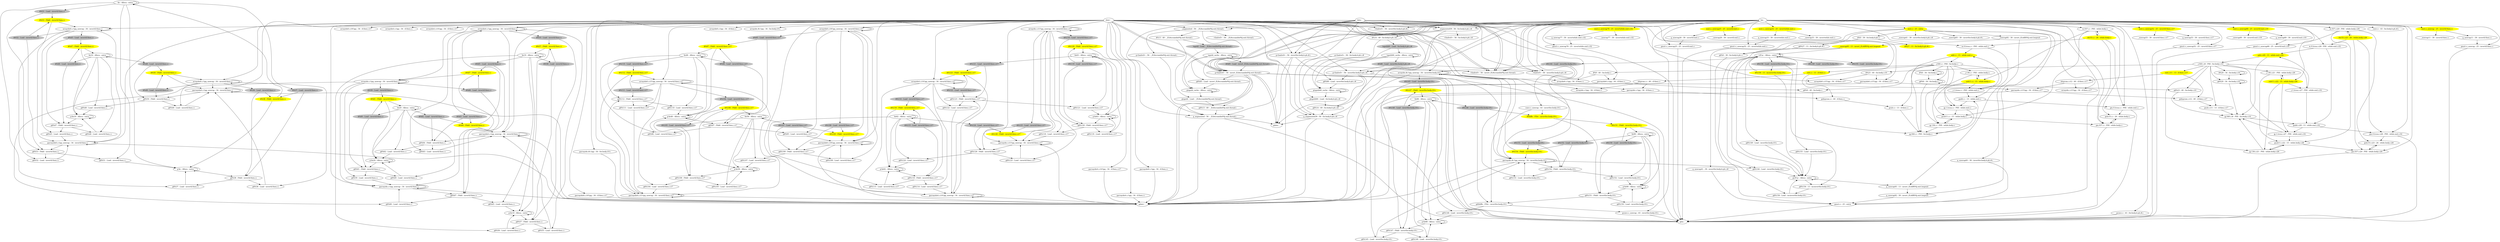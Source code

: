 digraph G {
	subgraph Forward {
		"m.0.lcssa.i.i : PHI : while.end.i.i" -> "add.i.i : 13 : while.end.i.i" 
		"j.040.i.i : PHI : for.body.i.i" -> "j.1.lcssa.i.i : PHI : while.end.i.i" 
		"j.040.i.i : PHI : for.body.i.i" -> "j.136.i.i : PHI : while.body.i.i" 
		"j.040.i.i : PHI : for.body.i.i" -> "$%6 : 34 : for.body.i.i" 
		"j.040.i.i : PHI : for.body.i.i" -> "sub.i.i : 13 : if.then.i.i" 
		"j.040.i.i : PHI : for.body.i.i" -> "$%9 : 40 : for.body.i.i" 
		"j.1.lcssa.i.i : PHI : while.end.i.i" -> "add.i.i : 13 : while.end.i.i" 
		"j.136.i.i : PHI : while.body.i.i" -> "sub11.i.i : 15 : while.body.i.i" 
		"m.037.i.i : PHI : while.body.i.i" -> "shr33.i.i : 26 : while.body.i.i" 
		"m.037.i.i : PHI : while.body.i.i" -> "sub11.i.i : 15 : while.body.i.i" 
		"j.040.i.i8 : PHI : for.body.i.i10" -> "j.1.lcssa.i.i27 : PHI : while.end.i.i32" 
		"j.040.i.i8 : PHI : for.body.i.i10" -> "j.136.i.i21 : PHI : while.body.i.i26" 
		"j.040.i.i8 : PHI : for.body.i.i10" -> "$%20 : 34 : for.body.i.i10" 
		"j.040.i.i8 : PHI : for.body.i.i10" -> "sub.i.i11 : 13 : if.then.i.i17" 
		"j.040.i.i8 : PHI : for.body.i.i10" -> "$%23 : 40 : for.body.i.i10" 
		"m.0.lcssa.i.i28 : PHI : while.end.i.i32" -> "add.i.i29 : 13 : while.end.i.i32" 
		"j.1.lcssa.i.i27 : PHI : while.end.i.i32" -> "add.i.i29 : 13 : while.end.i.i32" 
		"j.136.i.i21 : PHI : while.body.i.i26" -> "sub11.i.i22 : 15 : while.body.i.i26" 
		"m.037.i.i20 : PHI : while.body.i.i26" -> "shr33.i.i23 : 26 : while.body.i.i26" 
		"m.037.i.i20 : PHI : while.body.i.i26" -> "sub11.i.i22 : 15 : while.body.i.i26" 
		"tapeld40_cache : Alloca : entry" -> "tapeld40_cache : Alloca : entry" 
		"tapeld40_cache : Alloca : entry" -> "$%86 : Load : invertfor.body.lr.ph.i.i6" 
		"data : " -> "<badref> : 56 : invertfor.body.lr.ph.i6.i" 
		"data : " -> "_augmented39 : 56 : for.body.lr.ph.i.i6" 
		"data : " -> "<badref> : 56 : invertfor.body.lr.ph.i.i6" 
		"data : " -> "<badref> : 56 : invert_ZL8scramblePdj.exit.thread.i" 
		"data : " -> "<badref> : 56 : invert_ZL8scramblePdj.exit.thread.i" 
		"data : " -> "_augmented : 56 : _ZL8scramblePdj.exit.thread.i" 
		"data' : " -> "<badref> : 56 : invertfor.body.lr.ph.i6.i" 
		"data' : " -> "arrayidx8.i.i16'ipg : 34 : if.then.i.i17" 
		"data' : " -> "arrayidx.i.i13'ipg : 34 : if.then.i.i17" 
		"data' : " -> "arrayidx4.i.i'ipg : 34 : if.then.i.i" 
		"data' : " -> "_augmented39 : 56 : for.body.lr.ph.i.i6" 
		"data' : " -> "<badref> : 56 : invertfor.body.lr.ph.i.i6" 
		"data' : " -> "<badref> : 56 : invert_ZL8scramblePdj.exit.thread.i" 
		"data' : " -> "arrayidx6.i.i'ipg_unwrap : 34 : invertif.then.i.i" 
		"data' : " -> "arrayidx.i.i13'ipg_unwrap : 34 : invertif.then.i.i17" 
		"data' : " -> "arrayidx4.i.i14'ipg : 34 : if.then.i.i17" 
		"data' : " -> "arrayidx4.i.i'ipg_unwrap : 34 : invertif.then.i.i" 
		"data' : " -> "arrayidx.i.i'ipg_unwrap : 34 : invertif.then.i.i" 
		"data' : " -> "arrayidx6.i.i15'ipg : 34 : if.then.i.i17" 
		"data' : " -> "arrayidx.i.i'ipg : 34 : if.then.i.i" 
		"data' : " -> "arrayidx8.i.i'ipg_unwrap : 34 : invertif.then.i.i" 
		"data' : " -> "arrayidx8.i.i16'ipg_unwrap : 34 : invertif.then.i.i17" 
		"data' : " -> "arrayidx4.i.i14'ipg_unwrap : 34 : invertif.then.i.i17" 
		"data' : " -> "<badref> : 56 : invert_ZL8scramblePdj.exit.thread.i" 
		"data' : " -> "arrayidx8.i.i'ipg : 34 : if.then.i.i" 
		"data' : " -> "arrayidx6.i.i'ipg : 34 : if.then.i.i" 
		"data' : " -> "_augmented : 56 : _ZL8scramblePdj.exit.thread.i" 
		"data' : " -> "arrayidx6.i.i15'ipg_unwrap : 34 : invertif.then.i.i17" 
		"data' : " -> "arrayidx.i8.i'ipg_unwrap : 34 : invertfor.body.i10.i" 
		"data' : " -> "arrayidx.i8.i'ipg : 34 : for.body.i10.i" 
		"len : " -> "mul.i.i_unwrap32 : 25 : invertwhile.end.i.i" 
		"len : " -> "mul.i.i_unwrap25 : 25 : invertif.end.i.i" 
		"len : " -> "<badref> : 56 : invertfor.body.lr.ph.i6.i" 
		"len : " -> "mul.i.i_unwrap76 : 25 : invertwhile.end.i.i32" 
		"len : " -> "mul.i.i_unwrap68 : 25 : invertif.end.i.i19" 
		"len : " -> "mul.i.i_unwrap52 : 25 : invertif.then.i.i17" 
		"len : " -> "_augmented39 : 56 : for.body.lr.ph.i.i6" 
		"len : " -> "m.0.lcssa.i.i : PHI : while.end.i.i" 
		"len : " -> "m.037.i.i : PHI : while.body.i.i" 
		"len : " -> "m.0.lcssa.i.i28 : PHI : while.end.i.i32" 
		"len : " -> "m.037.i.i20 : PHI : while.body.i.i26" 
		"len : " -> "<badref> : 56 : invertfor.body.lr.ph.i.i6" 
		"len : " -> "<badref> : 56 : invert_ZL8scramblePdj.exit.thread.i" 
		"len : " -> "<badref> : 56 : invert_ZL8scramblePdj.exit.thread.i" 
		"len : " -> "mul.i.i_unwrap : 25 : invertif.then.i.i" 
		"len : " -> "conv.i.i : 43 : for.body.lr.ph.i6.i" 
		"len : " -> "mul.i.i : 25 : entry" 
		"len : " -> "_augmented : 56 : _ZL8scramblePdj.exit.thread.i" 
		"len : " -> "conv.i.i_unwrap : 43 : invertfor.body.i10.i" 
		"$%9 : 40 : for.body.i.i" -> "arrayidx6.i.i'ipg : 34 : if.then.i.i" 
		"arrayidx8.i.i'ipg_unwrap : 34 : invertif.then.i.i" -> "arrayidx8.i.i'ipg_unwrap : 34 : invertif.then.i.i" 
		"arrayidx8.i.i'ipg_unwrap : 34 : invertif.then.i.i" -> "$%49 : Load : invertif.then.i.i" 
		"arrayidx8.i.i'ipg_unwrap : 34 : invertif.then.i.i" -> "$%36 : Load : invertif.then.i.i" 
		"sub11.i.i : 15 : while.body.i.i" [color = yellow style=filled];
		"sub11.i.i : 15 : while.body.i.i" -> "j.1.lcssa.i.i : PHI : while.end.i.i" 
		"sub11.i.i : 15 : while.body.i.i" -> "j.136.i.i : PHI : while.body.i.i" 
		"shr33.i.i : 26 : while.body.i.i" [color = yellow style=filled];
		"shr33.i.i : 26 : while.body.i.i" -> "m.0.lcssa.i.i : PHI : while.end.i.i" 
		"shr33.i.i : 26 : while.body.i.i" -> "m.037.i.i : PHI : while.body.i.i" 
		"sub11.i.i22 : 15 : while.body.i.i26" [color = yellow style=filled];
		"sub11.i.i22 : 15 : while.body.i.i26" -> "j.1.lcssa.i.i27 : PHI : while.end.i.i32" 
		"sub11.i.i22 : 15 : while.body.i.i26" -> "j.136.i.i21 : PHI : while.body.i.i26" 
		"shr33.i.i23 : 26 : while.body.i.i26" [color = yellow style=filled];
		"shr33.i.i23 : 26 : while.body.i.i26" -> "m.0.lcssa.i.i28 : PHI : while.end.i.i32" 
		"shr33.i.i23 : 26 : while.body.i.i26" -> "m.037.i.i20 : PHI : while.body.i.i26" 
		"add.i.i : 13 : while.end.i.i" [color = yellow style=filled];
		"add.i.i : 13 : while.end.i.i" -> "j.040.i.i : PHI : for.body.i.i" 
		"mul.i.i : 25 : entry" [color = yellow style=filled];
		"mul.i.i : 25 : entry" -> "_unwrap92 : 39 : invert_ZL4ifftPdj.exit.loopexit" 
		"mul.i.i : 25 : entry" -> "_unwrap83 : 39 : invertfor.body.lr.ph.i6.i" 
		"mul.i.i : 25 : entry" -> "_unwrap41 : 39 : invertfor.body.lr.ph.i.i6" 
		"mul.i.i : 25 : entry" -> "$%0 : 39 : for.body.lr.ph.i.i" 
		"$%23 : 40 : for.body.i.i10" -> "arrayidx6.i.i15'ipg : 34 : if.then.i.i17" 
		"sub.i.i11 : 13 : if.then.i.i17" [color = yellow style=filled];
		"sub.i.i11 : 13 : if.then.i.i17" -> "idxprom.i.i12 : 40 : if.then.i.i17" 
		"idxprom.i.i12 : 40 : if.then.i.i17" -> "arrayidx.i.i13'ipg : 34 : if.then.i.i17" 
		"$%124 : Load : invertif.then.i.i17" [color = gray style=filled];
		"$%124 : Load : invertif.then.i.i17" -> "$%126 : FAdd : invertif.then.i.i17" 
		"arrayidx4.i.i14'ipg_unwrap : 34 : invertif.then.i.i17" -> "$%122 : Load : invertif.then.i.i17" 
		"arrayidx4.i.i14'ipg_unwrap : 34 : invertif.then.i.i17" -> "$%114 : Load : invertif.then.i.i17" 
		"arrayidx4.i.i14'ipg_unwrap : 34 : invertif.then.i.i17" -> "arrayidx4.i.i14'ipg_unwrap : 34 : invertif.then.i.i17" 
		"$%110 : Load : invertif.then.i.i17" [color = gray style=filled];
		"$%110 : Load : invertif.then.i.i17" -> "$%112 : FAdd : invertif.then.i.i17" 
		"$%0 : 39 : for.body.lr.ph.i.i" -> "$%27 : 13 : for.body.lr.ph.i6.i" 
		"sub.i.i : 13 : if.then.i.i" [color = yellow style=filled];
		"sub.i.i : 13 : if.then.i.i" -> "idxprom.i.i : 40 : if.then.i.i" 
		"idxprom.i.i : 40 : if.then.i.i" -> "arrayidx.i.i'ipg : 34 : if.then.i.i" 
		"$%65 : Load : invertif.then.i.i" [color = gray style=filled];
		"$%65 : Load : invertif.then.i.i" -> "$%67 : FAdd : invertif.then.i.i" 
		"arrayidx4.i.i'ipg_unwrap : 34 : invertif.then.i.i" -> "$%63 : Load : invertif.then.i.i" 
		"arrayidx4.i.i'ipg_unwrap : 34 : invertif.then.i.i" -> "arrayidx4.i.i'ipg_unwrap : 34 : invertif.then.i.i" 
		"arrayidx4.i.i'ipg_unwrap : 34 : invertif.then.i.i" -> "$%55 : Load : invertif.then.i.i" 
		"$%51 : Load : invertif.then.i.i" [color = gray style=filled];
		"$%51 : Load : invertif.then.i.i" -> "$%53 : FAdd : invertif.then.i.i" 
		"add.i.i29 : 13 : while.end.i.i32" [color = yellow style=filled];
		"add.i.i29 : 13 : while.end.i.i32" -> "j.040.i.i8 : PHI : for.body.i.i10" 
		"$%158 : Load : incinvertfor.body.i10.i" [color = gray style=filled];
		"$%158 : Load : incinvertfor.body.i10.i" -> "$%159 : 13 : incinvertfor.body.i10.i" 
		"d0diffe : FDiv : invertfor.body.i10.i" [color = yellow style=filled];
		"d0diffe : FDiv : invertfor.body.i10.i" -> "$%151 : FAdd : invertfor.body.i10.i" 
		"$%27 : 13 : for.body.lr.ph.i6.i" [color = yellow style=filled];
		"arrayidx.i.i13'ipg_unwrap : 34 : invertif.then.i.i17" -> "$%118 : Load : invertif.then.i.i17" 
		"arrayidx.i.i13'ipg_unwrap : 34 : invertif.then.i.i17" -> "$%125 : Load : invertif.then.i.i17" 
		"arrayidx.i.i13'ipg_unwrap : 34 : invertif.then.i.i17" -> "arrayidx.i.i13'ipg_unwrap : 34 : invertif.then.i.i17" 
		"$%118 : Load : invertif.then.i.i17" [color = gray style=filled];
		"$%118 : Load : invertif.then.i.i17" -> "$%120 : FAdd : invertif.then.i.i17" 
		"'de63 : Alloca : entry" -> "'de63 : Alloca : entry" 
		"'de63 : Alloca : entry" -> "$%121 : Load : invertif.then.i.i17" 
		"'de63 : Alloca : entry" -> "$%119 : Load : invertif.then.i.i17" 
		"$%119 : Load : invertif.then.i.i17" [color = gray style=filled];
		"$%119 : Load : invertif.then.i.i17" -> "$%120 : FAdd : invertif.then.i.i17" 
		"$%120 : FAdd : invertif.then.i.i17" [color = yellow style=filled];
		"$%120 : FAdd : invertif.then.i.i17" -> "'de63 : Alloca : entry" 
		"$%121 : Load : invertif.then.i.i17" [color = gray style=filled];
		"$%121 : Load : invertif.then.i.i17" -> "$%123 : FAdd : invertif.then.i.i17" 
		"$%123 : FAdd : invertif.then.i.i17" [color = yellow style=filled];
		"$%123 : FAdd : invertif.then.i.i17" -> "arrayidx4.i.i14'ipg_unwrap : 34 : invertif.then.i.i17" 
		"$%126 : FAdd : invertif.then.i.i17" [color = yellow style=filled];
		"$%126 : FAdd : invertif.then.i.i17" -> "arrayidx.i.i13'ipg_unwrap : 34 : invertif.then.i.i17" 
		"iv8'ac : Alloca : entry" -> "$%155 : Load : invertfor.body.i10.i" 
		"iv8'ac : Alloca : entry" -> "$%158 : Load : incinvertfor.body.i10.i" 
		"iv8'ac : Alloca : entry" -> "$%149 : Load : invertfor.body.i10.i" 
		"iv8'ac : Alloca : entry" -> "$%144 : Load : invertfor.body.i10.i" 
		"iv8'ac : Alloca : entry" -> "iv8'ac : Alloca : entry" 
		"$%37 : Load : invertif.then.i.i" [color = gray style=filled];
		"$%37 : Load : invertif.then.i.i" -> "$%38 : FAdd : invertif.then.i.i" 
		"'de : Alloca : entry" -> "$%51 : Load : invertif.then.i.i" 
		"'de : Alloca : entry" -> "$%37 : Load : invertif.then.i.i" 
		"'de : Alloca : entry" -> "'de : Alloca : entry" 
		"$%62 : Load : invertif.then.i.i" [color = gray style=filled];
		"$%62 : Load : invertif.then.i.i" -> "$%64 : FAdd : invertif.then.i.i" 
		"mul.i.i_unwrap25 : 25 : invertif.end.i.i" [color = yellow style=filled];
		"mul.i.i_unwrap25 : 25 : invertif.end.i.i" -> "_unwrap26 : 39 : invertif.end.i.i" 
		"$%38 : FAdd : invertif.then.i.i" [color = yellow style=filled];
		"$%38 : FAdd : invertif.then.i.i" -> "'de : Alloca : entry" 
		"$%6 : 34 : for.body.i.i" -> "$%6 : 34 : for.body.i.i" 
		"$%36 : Load : invertif.then.i.i" [color = gray style=filled];
		"$%36 : Load : invertif.then.i.i" -> "$%38 : FAdd : invertif.then.i.i" 
		"mul.i.i_unwrap32 : 25 : invertwhile.end.i.i" [color = yellow style=filled];
		"mul.i.i_unwrap32 : 25 : invertwhile.end.i.i" -> "_unwrap33 : 39 : invertwhile.end.i.i" 
		"arrayidx6.i.i'ipg_unwrap : 34 : invertif.then.i.i" -> "arrayidx6.i.i'ipg_unwrap : 34 : invertif.then.i.i" 
		"arrayidx6.i.i'ipg_unwrap : 34 : invertif.then.i.i" -> "$%52 : Load : invertif.then.i.i" 
		"arrayidx6.i.i'ipg_unwrap : 34 : invertif.then.i.i" -> "$%45 : Load : invertif.then.i.i" 
		"$%45 : Load : invertif.then.i.i" [color = gray style=filled];
		"$%45 : Load : invertif.then.i.i" -> "$%47 : FAdd : invertif.then.i.i" 
		"'de16 : Alloca : entry" -> "$%48 : Load : invertif.then.i.i" 
		"'de16 : Alloca : entry" -> "$%46 : Load : invertif.then.i.i" 
		"'de16 : Alloca : entry" -> "'de16 : Alloca : entry" 
		"$%46 : Load : invertif.then.i.i" [color = gray style=filled];
		"$%46 : Load : invertif.then.i.i" -> "$%47 : FAdd : invertif.then.i.i" 
		"$%47 : FAdd : invertif.then.i.i" [color = yellow style=filled];
		"$%47 : FAdd : invertif.then.i.i" -> "'de16 : Alloca : entry" 
		"$%50 : FAdd : invertif.then.i.i" [color = yellow style=filled];
		"$%50 : FAdd : invertif.then.i.i" -> "arrayidx8.i.i'ipg_unwrap : 34 : invertif.then.i.i" 
		"$%52 : Load : invertif.then.i.i" [color = gray style=filled];
		"$%52 : Load : invertif.then.i.i" -> "$%53 : FAdd : invertif.then.i.i" 
		"$%53 : FAdd : invertif.then.i.i" [color = yellow style=filled];
		"$%53 : FAdd : invertif.then.i.i" -> "arrayidx6.i.i'ipg_unwrap : 34 : invertif.then.i.i" 
		"$%63 : Load : invertif.then.i.i" [color = gray style=filled];
		"$%63 : Load : invertif.then.i.i" -> "$%64 : FAdd : invertif.then.i.i" 
		"$%64 : FAdd : invertif.then.i.i" [color = yellow style=filled];
		"$%64 : FAdd : invertif.then.i.i" -> "arrayidx4.i.i'ipg_unwrap : 34 : invertif.then.i.i" 
		"$%49 : Load : invertif.then.i.i" [color = gray style=filled];
		"$%49 : Load : invertif.then.i.i" -> "$%50 : FAdd : invertif.then.i.i" 
		"$%48 : Load : invertif.then.i.i" [color = gray style=filled];
		"$%48 : Load : invertif.then.i.i" -> "$%50 : FAdd : invertif.then.i.i" 
		"$%55 : Load : invertif.then.i.i" [color = gray style=filled];
		"$%55 : Load : invertif.then.i.i" -> "$%57 : FAdd : invertif.then.i.i" 
		"'de19 : Alloca : entry" -> "$%65 : Load : invertif.then.i.i" 
		"'de19 : Alloca : entry" -> "$%56 : Load : invertif.then.i.i" 
		"'de19 : Alloca : entry" -> "'de19 : Alloca : entry" 
		"$%56 : Load : invertif.then.i.i" [color = gray style=filled];
		"$%56 : Load : invertif.then.i.i" -> "$%57 : FAdd : invertif.then.i.i" 
		"$%57 : FAdd : invertif.then.i.i" [color = yellow style=filled];
		"$%57 : FAdd : invertif.then.i.i" -> "'de19 : Alloca : entry" 
		"arrayidx.i.i'ipg_unwrap : 34 : invertif.then.i.i" -> "$%66 : Load : invertif.then.i.i" 
		"arrayidx.i.i'ipg_unwrap : 34 : invertif.then.i.i" -> "$%59 : Load : invertif.then.i.i" 
		"arrayidx.i.i'ipg_unwrap : 34 : invertif.then.i.i" -> "arrayidx.i.i'ipg_unwrap : 34 : invertif.then.i.i" 
		"$%59 : Load : invertif.then.i.i" [color = gray style=filled];
		"$%59 : Load : invertif.then.i.i" -> "$%61 : FAdd : invertif.then.i.i" 
		"'de20 : Alloca : entry" -> "$%62 : Load : invertif.then.i.i" 
		"'de20 : Alloca : entry" -> "$%60 : Load : invertif.then.i.i" 
		"'de20 : Alloca : entry" -> "'de20 : Alloca : entry" 
		"$%60 : Load : invertif.then.i.i" [color = gray style=filled];
		"$%60 : Load : invertif.then.i.i" -> "$%61 : FAdd : invertif.then.i.i" 
		"$%61 : FAdd : invertif.then.i.i" [color = yellow style=filled];
		"$%61 : FAdd : invertif.then.i.i" -> "'de20 : Alloca : entry" 
		"$%66 : Load : invertif.then.i.i" [color = gray style=filled];
		"$%66 : Load : invertif.then.i.i" -> "$%67 : FAdd : invertif.then.i.i" 
		"$%67 : FAdd : invertif.then.i.i" [color = yellow style=filled];
		"$%67 : FAdd : invertif.then.i.i" -> "arrayidx.i.i'ipg_unwrap : 34 : invertif.then.i.i" 
		"mul.i.i_unwrap : 25 : invertif.then.i.i" [color = yellow style=filled];
		"mul.i.i_unwrap : 25 : invertif.then.i.i" -> "_unwrap11 : 39 : invertif.then.i.i" 
		"$%149 : Load : invertfor.body.i10.i" [color = gray style=filled];
		"$%95 : Load : invertif.then.i.i17" [color = gray style=filled];
		"$%95 : Load : invertif.then.i.i17" -> "$%97 : FAdd : invertif.then.i.i17" 
		"$%148 : Load : invertfor.body.i10.i" [color = gray style=filled];
		"$%148 : Load : invertfor.body.i10.i" -> "d0diffe : FDiv : invertfor.body.i10.i" 
		"conv.i.i_unwrap : 43 : invertfor.body.i10.i" -> "d0diffe : FDiv : invertfor.body.i10.i" 
		"'de58 : Alloca : entry" -> "'de58 : Alloca : entry" 
		"'de58 : Alloca : entry" -> "$%107 : Load : invertif.then.i.i17" 
		"'de58 : Alloca : entry" -> "$%105 : Load : invertif.then.i.i17" 
		"$%105 : Load : invertif.then.i.i17" [color = gray style=filled];
		"$%105 : Load : invertif.then.i.i17" -> "$%106 : FAdd : invertif.then.i.i17" 
		"$%106 : FAdd : invertif.then.i.i17" [color = yellow style=filled];
		"$%106 : FAdd : invertif.then.i.i17" -> "'de58 : Alloca : entry" 
		"$%107 : Load : invertif.then.i.i17" [color = gray style=filled];
		"$%107 : Load : invertif.then.i.i17" -> "$%109 : FAdd : invertif.then.i.i17" 
		"$%109 : FAdd : invertif.then.i.i17" [color = yellow style=filled];
		"$%109 : FAdd : invertif.then.i.i17" -> "arrayidx8.i.i16'ipg_unwrap : 34 : invertif.then.i.i17" 
		"$%111 : Load : invertif.then.i.i17" [color = gray style=filled];
		"$%111 : Load : invertif.then.i.i17" -> "$%112 : FAdd : invertif.then.i.i17" 
		"tapeld : Load : _ZL8scramblePdj.exit.thread.i" [color = gray style=filled];
		"tapeld : Load : _ZL8scramblePdj.exit.thread.i" -> "tapeld_cache : Alloca : entry" 
		"$%153 : Load : invertfor.body.i10.i" [color = gray style=filled];
		"$%153 : Load : invertfor.body.i10.i" -> "$%154 : FAdd : invertfor.body.i10.i" 
		"$%155 : Load : invertfor.body.i10.i" [color = gray style=filled];
		"$%122 : Load : invertif.then.i.i17" [color = gray style=filled];
		"$%122 : Load : invertif.then.i.i17" -> "$%123 : FAdd : invertif.then.i.i17" 
		"$%86 : Load : invertfor.body.lr.ph.i.i6" [color = gray style=filled];
		"$%86 : Load : invertfor.body.lr.ph.i.i6" -> "<badref> : 56 : invertfor.body.lr.ph.i.i6" 
		"'de90 : Alloca : entry" -> "$%152 : Load : invertfor.body.i10.i" 
		"'de90 : Alloca : entry" -> "$%150 : Load : invertfor.body.i10.i" 
		"'de90 : Alloca : entry" -> "'de90 : Alloca : entry" 
		"_unwrap92 : 39 : invert_ZL4ifftPdj.exit.loopexit" -> "_unwrap93 : 13 : invert_ZL4ifftPdj.exit.loopexit" 
		"$%13 : 49 : _ZL8scramblePdj.exit.thread.i" -> "tapeld : Load : _ZL8scramblePdj.exit.thread.i" 
		"$%112 : FAdd : invertif.then.i.i17" [color = yellow style=filled];
		"$%112 : FAdd : invertif.then.i.i17" -> "arrayidx6.i.i15'ipg_unwrap : 34 : invertif.then.i.i17" 
		"$%114 : Load : invertif.then.i.i17" [color = gray style=filled];
		"$%114 : Load : invertif.then.i.i17" -> "$%116 : FAdd : invertif.then.i.i17" 
		"'de62 : Alloca : entry" -> "'de62 : Alloca : entry" 
		"'de62 : Alloca : entry" -> "$%124 : Load : invertif.then.i.i17" 
		"'de62 : Alloca : entry" -> "$%115 : Load : invertif.then.i.i17" 
		"$%115 : Load : invertif.then.i.i17" [color = gray style=filled];
		"$%115 : Load : invertif.then.i.i17" -> "$%116 : FAdd : invertif.then.i.i17" 
		"$%116 : FAdd : invertif.then.i.i17" [color = yellow style=filled];
		"$%116 : FAdd : invertif.then.i.i17" -> "'de62 : Alloca : entry" 
		"$%14 : 49 : for.body.lr.ph.i.i6" -> "tapeld40 : Load : for.body.lr.ph.i.i6" 
		"$%20 : 34 : for.body.i.i10" -> "$%20 : 34 : for.body.i.i10" 
		"$%108 : Load : invertif.then.i.i17" [color = gray style=filled];
		"$%108 : Load : invertif.then.i.i17" -> "$%109 : FAdd : invertif.then.i.i17" 
		"mul.i.i_unwrap52 : 25 : invertif.then.i.i17" [color = yellow style=filled];
		"mul.i.i_unwrap52 : 25 : invertif.then.i.i17" -> "_unwrap53 : 39 : invertif.then.i.i17" 
		"'de48 : Alloca : entry" -> "$%110 : Load : invertif.then.i.i17" 
		"'de48 : Alloca : entry" -> "$%96 : Load : invertif.then.i.i17" 
		"'de48 : Alloca : entry" -> "'de48 : Alloca : entry" 
		"$%104 : Load : invertif.then.i.i17" [color = gray style=filled];
		"$%104 : Load : invertif.then.i.i17" -> "$%106 : FAdd : invertif.then.i.i17" 
		"$%96 : Load : invertif.then.i.i17" [color = gray style=filled];
		"$%96 : Load : invertif.then.i.i17" -> "$%97 : FAdd : invertif.then.i.i17" 
		"$%125 : Load : invertif.then.i.i17" [color = gray style=filled];
		"$%125 : Load : invertif.then.i.i17" -> "$%126 : FAdd : invertif.then.i.i17" 
		"$%97 : FAdd : invertif.then.i.i17" [color = yellow style=filled];
		"$%97 : FAdd : invertif.then.i.i17" -> "'de48 : Alloca : entry" 
		"_augmented39 : 56 : for.body.lr.ph.i.i6" -> "<badref> : 56 : for.body.lr.ph.i.i6" 
		"_augmented39 : 56 : for.body.lr.ph.i.i6" -> "$%14 : 49 : for.body.lr.ph.i.i6" 
		"_augmented : 56 : _ZL8scramblePdj.exit.thread.i" -> "<badref> : 56 : _ZL8scramblePdj.exit.thread.i" 
		"_augmented : 56 : _ZL8scramblePdj.exit.thread.i" -> "$%13 : 49 : _ZL8scramblePdj.exit.thread.i" 
		"arrayidx6.i.i15'ipg_unwrap : 34 : invertif.then.i.i17" -> "$%111 : Load : invertif.then.i.i17" 
		"arrayidx6.i.i15'ipg_unwrap : 34 : invertif.then.i.i17" -> "$%104 : Load : invertif.then.i.i17" 
		"arrayidx6.i.i15'ipg_unwrap : 34 : invertif.then.i.i17" -> "arrayidx6.i.i15'ipg_unwrap : 34 : invertif.then.i.i17" 
		"$%146 : Load : invertfor.body.i10.i" [color = gray style=filled];
		"$%146 : Load : invertfor.body.i10.i" -> "$%147 : FAdd : invertfor.body.i10.i" 
		"arrayidx.i8.i'ipg_unwrap : 34 : invertfor.body.i10.i" -> "$%153 : Load : invertfor.body.i10.i" 
		"arrayidx.i8.i'ipg_unwrap : 34 : invertfor.body.i10.i" -> "$%145 : Load : invertfor.body.i10.i" 
		"arrayidx.i8.i'ipg_unwrap : 34 : invertfor.body.i10.i" -> "arrayidx.i8.i'ipg_unwrap : 34 : invertfor.body.i10.i" 
		"mul.i.i_unwrap68 : 25 : invertif.end.i.i19" [color = yellow style=filled];
		"mul.i.i_unwrap68 : 25 : invertif.end.i.i19" -> "_unwrap69 : 39 : invertif.end.i.i19" 
		"$%85 : Load : invert_ZL8scramblePdj.exit.thread.i" [color = gray style=filled];
		"$%85 : Load : invert_ZL8scramblePdj.exit.thread.i" -> "<badref> : 56 : invert_ZL8scramblePdj.exit.thread.i" 
		"tapeld_cache : Alloca : entry" -> "tapeld_cache : Alloca : entry" 
		"tapeld_cache : Alloca : entry" -> "$%85 : Load : invert_ZL8scramblePdj.exit.thread.i" 
		"tapeld40 : Load : for.body.lr.ph.i.i6" [color = gray style=filled];
		"tapeld40 : Load : for.body.lr.ph.i.i6" -> "tapeld40_cache : Alloca : entry" 
		"arrayidx8.i.i16'ipg_unwrap : 34 : invertif.then.i.i17" -> "$%108 : Load : invertif.then.i.i17" 
		"arrayidx8.i.i16'ipg_unwrap : 34 : invertif.then.i.i17" -> "$%95 : Load : invertif.then.i.i17" 
		"arrayidx8.i.i16'ipg_unwrap : 34 : invertif.then.i.i17" -> "arrayidx8.i.i16'ipg_unwrap : 34 : invertif.then.i.i17" 
		"_unwrap93 : 13 : invert_ZL4ifftPdj.exit.loopexit" [color = yellow style=filled];
		"_unwrap93 : 13 : invert_ZL4ifftPdj.exit.loopexit" -> "iv8'ac : Alloca : entry" 
		"$%144 : Load : invertfor.body.i10.i" [color = gray style=filled];
		"$%144 : Load : invertfor.body.i10.i" -> "arrayidx.i8.i'ipg_unwrap : 34 : invertfor.body.i10.i" 
		"$%145 : Load : invertfor.body.i10.i" [color = gray style=filled];
		"$%145 : Load : invertfor.body.i10.i" -> "$%147 : FAdd : invertfor.body.i10.i" 
		"'de88 : Alloca : entry" -> "'de88 : Alloca : entry" 
		"'de88 : Alloca : entry" -> "$%148 : Load : invertfor.body.i10.i" 
		"'de88 : Alloca : entry" -> "$%146 : Load : invertfor.body.i10.i" 
		"$%150 : Load : invertfor.body.i10.i" [color = gray style=filled];
		"$%150 : Load : invertfor.body.i10.i" -> "$%151 : FAdd : invertfor.body.i10.i" 
		"$%151 : FAdd : invertfor.body.i10.i" [color = yellow style=filled];
		"$%151 : FAdd : invertfor.body.i10.i" -> "'de90 : Alloca : entry" 
		"$%152 : Load : invertfor.body.i10.i" [color = gray style=filled];
		"$%152 : Load : invertfor.body.i10.i" -> "$%154 : FAdd : invertfor.body.i10.i" 
		"$%154 : FAdd : invertfor.body.i10.i" [color = yellow style=filled];
		"$%154 : FAdd : invertfor.body.i10.i" -> "arrayidx.i8.i'ipg_unwrap : 34 : invertfor.body.i10.i" 
		"$%159 : 13 : incinvertfor.body.i10.i" [color = yellow style=filled];
		"$%159 : 13 : incinvertfor.body.i10.i" -> "iv8'ac : Alloca : entry" 
		"$%147 : FAdd : invertfor.body.i10.i" [color = yellow style=filled];
		"$%147 : FAdd : invertfor.body.i10.i" -> "'de88 : Alloca : entry" 
		"mul.i.i_unwrap76 : 25 : invertwhile.end.i.i32" [color = yellow style=filled];
		"mul.i.i_unwrap76 : 25 : invertwhile.end.i.i32" -> "_unwrap77 : 39 : invertwhile.end.i.i32" 
	}
	subgraph Reverse {
		"g<badref> : 56 : invert_ZL8scramblePdj.exit.thread.i" -> "glen : "
		"len : " -> "g<badref> : 56 : invert_ZL8scramblePdj.exit.thread.i"
		"g<badref> : 56 : invert_ZL8scramblePdj.exit.thread.i" -> "g$%85 : Load : invert_ZL8scramblePdj.exit.thread.i"
		"$%85 : Load : invert_ZL8scramblePdj.exit.thread.i" -> "g<badref> : 56 : invert_ZL8scramblePdj.exit.thread.i"
		"g<badref> : 56 : invert_ZL8scramblePdj.exit.thread.i" -> "gdata' : "
		"data' : " -> "g<badref> : 56 : invert_ZL8scramblePdj.exit.thread.i"
		"g<badref> : 56 : invert_ZL8scramblePdj.exit.thread.i" -> "gdata : "
		"data : " -> "g<badref> : 56 : invert_ZL8scramblePdj.exit.thread.i"
		"gm.0.lcssa.i.i : PHI : while.end.i.i" -> "glen : "
		"len : " -> "gm.0.lcssa.i.i : PHI : while.end.i.i"
		"gm.0.lcssa.i.i : PHI : while.end.i.i" -> "gshr33.i.i : 26 : while.body.i.i"
		"shr33.i.i : 26 : while.body.i.i" -> "gm.0.lcssa.i.i : PHI : while.end.i.i"
		"gj.040.i.i : PHI : for.body.i.i" -> "gadd.i.i : 13 : while.end.i.i"
		"add.i.i : 13 : while.end.i.i" -> "gj.040.i.i : PHI : for.body.i.i"
		"gj.1.lcssa.i.i : PHI : while.end.i.i" -> "gj.040.i.i : PHI : for.body.i.i"
		"j.040.i.i : PHI : for.body.i.i" -> "gj.1.lcssa.i.i : PHI : while.end.i.i"
		"gj.1.lcssa.i.i : PHI : while.end.i.i" -> "gsub11.i.i : 15 : while.body.i.i"
		"sub11.i.i : 15 : while.body.i.i" -> "gj.1.lcssa.i.i : PHI : while.end.i.i"
		"gj.136.i.i : PHI : while.body.i.i" -> "gj.040.i.i : PHI : for.body.i.i"
		"j.040.i.i : PHI : for.body.i.i" -> "gj.136.i.i : PHI : while.body.i.i"
		"gj.136.i.i : PHI : while.body.i.i" -> "gsub11.i.i : 15 : while.body.i.i"
		"sub11.i.i : 15 : while.body.i.i" -> "gj.136.i.i : PHI : while.body.i.i"
		"gm.037.i.i : PHI : while.body.i.i" -> "glen : "
		"len : " -> "gm.037.i.i : PHI : while.body.i.i"
		"gm.037.i.i : PHI : while.body.i.i" -> "gshr33.i.i : 26 : while.body.i.i"
		"shr33.i.i : 26 : while.body.i.i" -> "gm.037.i.i : PHI : while.body.i.i"
		"gj.040.i.i8 : PHI : for.body.i.i10" -> "gadd.i.i29 : 13 : while.end.i.i32"
		"add.i.i29 : 13 : while.end.i.i32" -> "gj.040.i.i8 : PHI : for.body.i.i10"
		"gm.0.lcssa.i.i28 : PHI : while.end.i.i32" -> "glen : "
		"len : " -> "gm.0.lcssa.i.i28 : PHI : while.end.i.i32"
		"gm.0.lcssa.i.i28 : PHI : while.end.i.i32" -> "gshr33.i.i23 : 26 : while.body.i.i26"
		"shr33.i.i23 : 26 : while.body.i.i26" -> "gm.0.lcssa.i.i28 : PHI : while.end.i.i32"
		"gj.1.lcssa.i.i27 : PHI : while.end.i.i32" -> "gj.040.i.i8 : PHI : for.body.i.i10"
		"j.040.i.i8 : PHI : for.body.i.i10" -> "gj.1.lcssa.i.i27 : PHI : while.end.i.i32"
		"gj.1.lcssa.i.i27 : PHI : while.end.i.i32" -> "gsub11.i.i22 : 15 : while.body.i.i26"
		"sub11.i.i22 : 15 : while.body.i.i26" -> "gj.1.lcssa.i.i27 : PHI : while.end.i.i32"
		"gj.136.i.i21 : PHI : while.body.i.i26" -> "gj.040.i.i8 : PHI : for.body.i.i10"
		"j.040.i.i8 : PHI : for.body.i.i10" -> "gj.136.i.i21 : PHI : while.body.i.i26"
		"gj.136.i.i21 : PHI : while.body.i.i26" -> "gsub11.i.i22 : 15 : while.body.i.i26"
		"sub11.i.i22 : 15 : while.body.i.i26" -> "gj.136.i.i21 : PHI : while.body.i.i26"
		"gm.037.i.i20 : PHI : while.body.i.i26" -> "glen : "
		"len : " -> "gm.037.i.i20 : PHI : while.body.i.i26"
		"gm.037.i.i20 : PHI : while.body.i.i26" -> "gshr33.i.i23 : 26 : while.body.i.i26"
		"shr33.i.i23 : 26 : while.body.i.i26" -> "gm.037.i.i20 : PHI : while.body.i.i26"
		"gtapeld40_cache : Alloca : entry" -> "gtapeld40_cache : Alloca : entry"
		"tapeld40_cache : Alloca : entry" -> "gtapeld40_cache : Alloca : entry"
		"gtapeld40_cache : Alloca : entry" -> "gtapeld40 : Load : for.body.lr.ph.i.i6"
		"tapeld40 : Load : for.body.lr.ph.i.i6" -> "gtapeld40_cache : Alloca : entry"
		"g$%9 : 40 : for.body.i.i" -> "gj.040.i.i : PHI : for.body.i.i"
		"j.040.i.i : PHI : for.body.i.i" -> "g$%9 : 40 : for.body.i.i"
		"garrayidx8.i.i'ipg_unwrap : 34 : invertif.then.i.i" -> "g$%50 : FAdd : invertif.then.i.i"
		"$%50 : FAdd : invertif.then.i.i" -> "garrayidx8.i.i'ipg_unwrap : 34 : invertif.then.i.i"
		"garrayidx8.i.i'ipg_unwrap : 34 : invertif.then.i.i" -> "gdata' : "
		"data' : " -> "garrayidx8.i.i'ipg_unwrap : 34 : invertif.then.i.i"
		"garrayidx8.i.i'ipg_unwrap : 34 : invertif.then.i.i" -> "garrayidx8.i.i'ipg_unwrap : 34 : invertif.then.i.i"
		"arrayidx8.i.i'ipg_unwrap : 34 : invertif.then.i.i" -> "garrayidx8.i.i'ipg_unwrap : 34 : invertif.then.i.i"
		"gsub11.i.i : 15 : while.body.i.i" -> "gj.136.i.i : PHI : while.body.i.i"
		"j.136.i.i : PHI : while.body.i.i" -> "gsub11.i.i : 15 : while.body.i.i"
		"gsub11.i.i : 15 : while.body.i.i" -> "gm.037.i.i : PHI : while.body.i.i"
		"m.037.i.i : PHI : while.body.i.i" -> "gsub11.i.i : 15 : while.body.i.i"
		"gshr33.i.i : 26 : while.body.i.i" -> "gm.037.i.i : PHI : while.body.i.i"
		"m.037.i.i : PHI : while.body.i.i" -> "gshr33.i.i : 26 : while.body.i.i"
		"gsub11.i.i22 : 15 : while.body.i.i26" -> "gj.136.i.i21 : PHI : while.body.i.i26"
		"j.136.i.i21 : PHI : while.body.i.i26" -> "gsub11.i.i22 : 15 : while.body.i.i26"
		"gsub11.i.i22 : 15 : while.body.i.i26" -> "gm.037.i.i20 : PHI : while.body.i.i26"
		"m.037.i.i20 : PHI : while.body.i.i26" -> "gsub11.i.i22 : 15 : while.body.i.i26"
		"gshr33.i.i23 : 26 : while.body.i.i26" -> "gm.037.i.i20 : PHI : while.body.i.i26"
		"m.037.i.i20 : PHI : while.body.i.i26" -> "gshr33.i.i23 : 26 : while.body.i.i26"
		"gadd.i.i : 13 : while.end.i.i" -> "gj.1.lcssa.i.i : PHI : while.end.i.i"
		"j.1.lcssa.i.i : PHI : while.end.i.i" -> "gadd.i.i : 13 : while.end.i.i"
		"gadd.i.i : 13 : while.end.i.i" -> "gm.0.lcssa.i.i : PHI : while.end.i.i"
		"m.0.lcssa.i.i : PHI : while.end.i.i" -> "gadd.i.i : 13 : while.end.i.i"
		"gmul.i.i : 25 : entry" -> "glen : "
		"len : " -> "gmul.i.i : 25 : entry"
		"g$%23 : 40 : for.body.i.i10" -> "gj.040.i.i8 : PHI : for.body.i.i10"
		"j.040.i.i8 : PHI : for.body.i.i10" -> "g$%23 : 40 : for.body.i.i10"
		"gsub.i.i11 : 13 : if.then.i.i17" -> "gj.040.i.i8 : PHI : for.body.i.i10"
		"j.040.i.i8 : PHI : for.body.i.i10" -> "gsub.i.i11 : 13 : if.then.i.i17"
		"gidxprom.i.i12 : 40 : if.then.i.i17" -> "gsub.i.i11 : 13 : if.then.i.i17"
		"sub.i.i11 : 13 : if.then.i.i17" -> "gidxprom.i.i12 : 40 : if.then.i.i17"
		"g$%124 : Load : invertif.then.i.i17" -> "g'de62 : Alloca : entry"
		"'de62 : Alloca : entry" -> "g$%124 : Load : invertif.then.i.i17"
		"garrayidx4.i.i14'ipg : 34 : if.then.i.i17" -> "gdata' : "
		"data' : " -> "garrayidx4.i.i14'ipg : 34 : if.then.i.i17"
		"garrayidx4.i.i14'ipg_unwrap : 34 : invertif.then.i.i17" -> "g$%123 : FAdd : invertif.then.i.i17"
		"$%123 : FAdd : invertif.then.i.i17" -> "garrayidx4.i.i14'ipg_unwrap : 34 : invertif.then.i.i17"
		"garrayidx4.i.i14'ipg_unwrap : 34 : invertif.then.i.i17" -> "gdata' : "
		"data' : " -> "garrayidx4.i.i14'ipg_unwrap : 34 : invertif.then.i.i17"
		"garrayidx4.i.i14'ipg_unwrap : 34 : invertif.then.i.i17" -> "garrayidx4.i.i14'ipg_unwrap : 34 : invertif.then.i.i17"
		"arrayidx4.i.i14'ipg_unwrap : 34 : invertif.then.i.i17" -> "garrayidx4.i.i14'ipg_unwrap : 34 : invertif.then.i.i17"
		"g$%110 : Load : invertif.then.i.i17" -> "g'de48 : Alloca : entry"
		"'de48 : Alloca : entry" -> "g$%110 : Load : invertif.then.i.i17"
		"g$%0 : 39 : for.body.lr.ph.i.i" -> "gmul.i.i : 25 : entry"
		"mul.i.i : 25 : entry" -> "g$%0 : 39 : for.body.lr.ph.i.i"
		"gsub.i.i : 13 : if.then.i.i" -> "gj.040.i.i : PHI : for.body.i.i"
		"j.040.i.i : PHI : for.body.i.i" -> "gsub.i.i : 13 : if.then.i.i"
		"gidxprom.i.i : 40 : if.then.i.i" -> "gsub.i.i : 13 : if.then.i.i"
		"sub.i.i : 13 : if.then.i.i" -> "gidxprom.i.i : 40 : if.then.i.i"
		"g$%65 : Load : invertif.then.i.i" -> "g'de19 : Alloca : entry"
		"'de19 : Alloca : entry" -> "g$%65 : Load : invertif.then.i.i"
		"garrayidx4.i.i'ipg : 34 : if.then.i.i" -> "gdata' : "
		"data' : " -> "garrayidx4.i.i'ipg : 34 : if.then.i.i"
		"garrayidx4.i.i'ipg_unwrap : 34 : invertif.then.i.i" -> "g$%64 : FAdd : invertif.then.i.i"
		"$%64 : FAdd : invertif.then.i.i" -> "garrayidx4.i.i'ipg_unwrap : 34 : invertif.then.i.i"
		"garrayidx4.i.i'ipg_unwrap : 34 : invertif.then.i.i" -> "garrayidx4.i.i'ipg_unwrap : 34 : invertif.then.i.i"
		"arrayidx4.i.i'ipg_unwrap : 34 : invertif.then.i.i" -> "garrayidx4.i.i'ipg_unwrap : 34 : invertif.then.i.i"
		"garrayidx4.i.i'ipg_unwrap : 34 : invertif.then.i.i" -> "gdata' : "
		"data' : " -> "garrayidx4.i.i'ipg_unwrap : 34 : invertif.then.i.i"
		"g$%51 : Load : invertif.then.i.i" -> "g'de : Alloca : entry"
		"'de : Alloca : entry" -> "g$%51 : Load : invertif.then.i.i"
		"gadd.i.i29 : 13 : while.end.i.i32" -> "gj.1.lcssa.i.i27 : PHI : while.end.i.i32"
		"j.1.lcssa.i.i27 : PHI : while.end.i.i32" -> "gadd.i.i29 : 13 : while.end.i.i32"
		"gadd.i.i29 : 13 : while.end.i.i32" -> "gm.0.lcssa.i.i28 : PHI : while.end.i.i32"
		"m.0.lcssa.i.i28 : PHI : while.end.i.i32" -> "gadd.i.i29 : 13 : while.end.i.i32"
		"gconv.i.i : 43 : for.body.lr.ph.i6.i" -> "glen : "
		"len : " -> "gconv.i.i : 43 : for.body.lr.ph.i6.i"
		"g$%158 : Load : incinvertfor.body.i10.i" -> "giv8'ac : Alloca : entry"
		"iv8'ac : Alloca : entry" -> "g$%158 : Load : incinvertfor.body.i10.i"
		"gd0diffe : FDiv : invertfor.body.i10.i" -> "g$%148 : Load : invertfor.body.i10.i"
		"$%148 : Load : invertfor.body.i10.i" -> "gd0diffe : FDiv : invertfor.body.i10.i"
		"gd0diffe : FDiv : invertfor.body.i10.i" -> "gconv.i.i_unwrap : 43 : invertfor.body.i10.i"
		"conv.i.i_unwrap : 43 : invertfor.body.i10.i" -> "gd0diffe : FDiv : invertfor.body.i10.i"
		"g$%27 : 13 : for.body.lr.ph.i6.i" -> "g$%0 : 39 : for.body.lr.ph.i.i"
		"$%0 : 39 : for.body.lr.ph.i.i" -> "g$%27 : 13 : for.body.lr.ph.i6.i"
		"garrayidx.i.i13'ipg_unwrap : 34 : invertif.then.i.i17" -> "g$%126 : FAdd : invertif.then.i.i17"
		"$%126 : FAdd : invertif.then.i.i17" -> "garrayidx.i.i13'ipg_unwrap : 34 : invertif.then.i.i17"
		"garrayidx.i.i13'ipg_unwrap : 34 : invertif.then.i.i17" -> "garrayidx.i.i13'ipg_unwrap : 34 : invertif.then.i.i17"
		"arrayidx.i.i13'ipg_unwrap : 34 : invertif.then.i.i17" -> "garrayidx.i.i13'ipg_unwrap : 34 : invertif.then.i.i17"
		"garrayidx.i.i13'ipg_unwrap : 34 : invertif.then.i.i17" -> "gdata' : "
		"data' : " -> "garrayidx.i.i13'ipg_unwrap : 34 : invertif.then.i.i17"
		"g$%118 : Load : invertif.then.i.i17" -> "garrayidx.i.i13'ipg_unwrap : 34 : invertif.then.i.i17"
		"arrayidx.i.i13'ipg_unwrap : 34 : invertif.then.i.i17" -> "g$%118 : Load : invertif.then.i.i17"
		"g'de63 : Alloca : entry" -> "g'de63 : Alloca : entry"
		"'de63 : Alloca : entry" -> "g'de63 : Alloca : entry"
		"g'de63 : Alloca : entry" -> "g$%120 : FAdd : invertif.then.i.i17"
		"$%120 : FAdd : invertif.then.i.i17" -> "g'de63 : Alloca : entry"
		"g$%119 : Load : invertif.then.i.i17" -> "g'de63 : Alloca : entry"
		"'de63 : Alloca : entry" -> "g$%119 : Load : invertif.then.i.i17"
		"g$%120 : FAdd : invertif.then.i.i17" -> "g$%118 : Load : invertif.then.i.i17"
		"$%118 : Load : invertif.then.i.i17" -> "g$%120 : FAdd : invertif.then.i.i17"
		"g$%120 : FAdd : invertif.then.i.i17" -> "g$%119 : Load : invertif.then.i.i17"
		"$%119 : Load : invertif.then.i.i17" -> "g$%120 : FAdd : invertif.then.i.i17"
		"g$%121 : Load : invertif.then.i.i17" -> "g'de63 : Alloca : entry"
		"'de63 : Alloca : entry" -> "g$%121 : Load : invertif.then.i.i17"
		"g$%123 : FAdd : invertif.then.i.i17" -> "g$%122 : Load : invertif.then.i.i17"
		"$%122 : Load : invertif.then.i.i17" -> "g$%123 : FAdd : invertif.then.i.i17"
		"g$%123 : FAdd : invertif.then.i.i17" -> "g$%121 : Load : invertif.then.i.i17"
		"$%121 : Load : invertif.then.i.i17" -> "g$%123 : FAdd : invertif.then.i.i17"
		"g$%126 : FAdd : invertif.then.i.i17" -> "g$%125 : Load : invertif.then.i.i17"
		"$%125 : Load : invertif.then.i.i17" -> "g$%126 : FAdd : invertif.then.i.i17"
		"g$%126 : FAdd : invertif.then.i.i17" -> "g$%124 : Load : invertif.then.i.i17"
		"$%124 : Load : invertif.then.i.i17" -> "g$%126 : FAdd : invertif.then.i.i17"
		"g_unwrap83 : 39 : invertfor.body.lr.ph.i6.i" -> "gmul.i.i : 25 : entry"
		"mul.i.i : 25 : entry" -> "g_unwrap83 : 39 : invertfor.body.lr.ph.i6.i"
		"giv8'ac : Alloca : entry" -> "g$%159 : 13 : incinvertfor.body.i10.i"
		"$%159 : 13 : incinvertfor.body.i10.i" -> "giv8'ac : Alloca : entry"
		"giv8'ac : Alloca : entry" -> "g_unwrap93 : 13 : invert_ZL4ifftPdj.exit.loopexit"
		"_unwrap93 : 13 : invert_ZL4ifftPdj.exit.loopexit" -> "giv8'ac : Alloca : entry"
		"giv8'ac : Alloca : entry" -> "giv8'ac : Alloca : entry"
		"iv8'ac : Alloca : entry" -> "giv8'ac : Alloca : entry"
		"garrayidx8.i.i'ipg : 34 : if.then.i.i" -> "gdata' : "
		"data' : " -> "garrayidx8.i.i'ipg : 34 : if.then.i.i"
		"g$%37 : Load : invertif.then.i.i" -> "g'de : Alloca : entry"
		"'de : Alloca : entry" -> "g$%37 : Load : invertif.then.i.i"
		"g'de : Alloca : entry" -> "g$%38 : FAdd : invertif.then.i.i"
		"$%38 : FAdd : invertif.then.i.i" -> "g'de : Alloca : entry"
		"g'de : Alloca : entry" -> "g'de : Alloca : entry"
		"'de : Alloca : entry" -> "g'de : Alloca : entry"
		"g$%62 : Load : invertif.then.i.i" -> "g'de20 : Alloca : entry"
		"'de20 : Alloca : entry" -> "g$%62 : Load : invertif.then.i.i"
		"gmul.i.i_unwrap25 : 25 : invertif.end.i.i" -> "glen : "
		"len : " -> "gmul.i.i_unwrap25 : 25 : invertif.end.i.i"
		"g_unwrap26 : 39 : invertif.end.i.i" -> "gmul.i.i_unwrap25 : 25 : invertif.end.i.i"
		"mul.i.i_unwrap25 : 25 : invertif.end.i.i" -> "g_unwrap26 : 39 : invertif.end.i.i"
		"g$%38 : FAdd : invertif.then.i.i" -> "g$%37 : Load : invertif.then.i.i"
		"$%37 : Load : invertif.then.i.i" -> "g$%38 : FAdd : invertif.then.i.i"
		"g$%38 : FAdd : invertif.then.i.i" -> "g$%36 : Load : invertif.then.i.i"
		"$%36 : Load : invertif.then.i.i" -> "g$%38 : FAdd : invertif.then.i.i"
		"garrayidx6.i.i'ipg : 34 : if.then.i.i" -> "g$%9 : 40 : for.body.i.i"
		"$%9 : 40 : for.body.i.i" -> "garrayidx6.i.i'ipg : 34 : if.then.i.i"
		"garrayidx6.i.i'ipg : 34 : if.then.i.i" -> "gdata' : "
		"data' : " -> "garrayidx6.i.i'ipg : 34 : if.then.i.i"
		"g$%6 : 34 : for.body.i.i" -> "gj.040.i.i : PHI : for.body.i.i"
		"j.040.i.i : PHI : for.body.i.i" -> "g$%6 : 34 : for.body.i.i"
		"g$%6 : 34 : for.body.i.i" -> "g$%6 : 34 : for.body.i.i"
		"$%6 : 34 : for.body.i.i" -> "g$%6 : 34 : for.body.i.i"
		"g$%36 : Load : invertif.then.i.i" -> "garrayidx8.i.i'ipg_unwrap : 34 : invertif.then.i.i"
		"arrayidx8.i.i'ipg_unwrap : 34 : invertif.then.i.i" -> "g$%36 : Load : invertif.then.i.i"
		"g<badref> : 56 : invert_ZL8scramblePdj.exit.thread.i" -> "glen : "
		"len : " -> "g<badref> : 56 : invert_ZL8scramblePdj.exit.thread.i"
		"g<badref> : 56 : invert_ZL8scramblePdj.exit.thread.i" -> "gdata' : "
		"data' : " -> "g<badref> : 56 : invert_ZL8scramblePdj.exit.thread.i"
		"g<badref> : 56 : invert_ZL8scramblePdj.exit.thread.i" -> "gdata : "
		"data : " -> "g<badref> : 56 : invert_ZL8scramblePdj.exit.thread.i"
		"gmul.i.i_unwrap32 : 25 : invertwhile.end.i.i" -> "glen : "
		"len : " -> "gmul.i.i_unwrap32 : 25 : invertwhile.end.i.i"
		"g_unwrap33 : 39 : invertwhile.end.i.i" -> "gmul.i.i_unwrap32 : 25 : invertwhile.end.i.i"
		"mul.i.i_unwrap32 : 25 : invertwhile.end.i.i" -> "g_unwrap33 : 39 : invertwhile.end.i.i"
		"garrayidx6.i.i'ipg_unwrap : 34 : invertif.then.i.i" -> "g$%53 : FAdd : invertif.then.i.i"
		"$%53 : FAdd : invertif.then.i.i" -> "garrayidx6.i.i'ipg_unwrap : 34 : invertif.then.i.i"
		"garrayidx6.i.i'ipg_unwrap : 34 : invertif.then.i.i" -> "garrayidx6.i.i'ipg_unwrap : 34 : invertif.then.i.i"
		"arrayidx6.i.i'ipg_unwrap : 34 : invertif.then.i.i" -> "garrayidx6.i.i'ipg_unwrap : 34 : invertif.then.i.i"
		"garrayidx6.i.i'ipg_unwrap : 34 : invertif.then.i.i" -> "gdata' : "
		"data' : " -> "garrayidx6.i.i'ipg_unwrap : 34 : invertif.then.i.i"
		"g$%45 : Load : invertif.then.i.i" -> "garrayidx6.i.i'ipg_unwrap : 34 : invertif.then.i.i"
		"arrayidx6.i.i'ipg_unwrap : 34 : invertif.then.i.i" -> "g$%45 : Load : invertif.then.i.i"
		"g'de16 : Alloca : entry" -> "g$%47 : FAdd : invertif.then.i.i"
		"$%47 : FAdd : invertif.then.i.i" -> "g'de16 : Alloca : entry"
		"g'de16 : Alloca : entry" -> "g'de16 : Alloca : entry"
		"'de16 : Alloca : entry" -> "g'de16 : Alloca : entry"
		"g$%46 : Load : invertif.then.i.i" -> "g'de16 : Alloca : entry"
		"'de16 : Alloca : entry" -> "g$%46 : Load : invertif.then.i.i"
		"g$%47 : FAdd : invertif.then.i.i" -> "g$%46 : Load : invertif.then.i.i"
		"$%46 : Load : invertif.then.i.i" -> "g$%47 : FAdd : invertif.then.i.i"
		"g$%47 : FAdd : invertif.then.i.i" -> "g$%45 : Load : invertif.then.i.i"
		"$%45 : Load : invertif.then.i.i" -> "g$%47 : FAdd : invertif.then.i.i"
		"g$%50 : FAdd : invertif.then.i.i" -> "g$%48 : Load : invertif.then.i.i"
		"$%48 : Load : invertif.then.i.i" -> "g$%50 : FAdd : invertif.then.i.i"
		"g$%50 : FAdd : invertif.then.i.i" -> "g$%49 : Load : invertif.then.i.i"
		"$%49 : Load : invertif.then.i.i" -> "g$%50 : FAdd : invertif.then.i.i"
		"g$%52 : Load : invertif.then.i.i" -> "garrayidx6.i.i'ipg_unwrap : 34 : invertif.then.i.i"
		"arrayidx6.i.i'ipg_unwrap : 34 : invertif.then.i.i" -> "g$%52 : Load : invertif.then.i.i"
		"g$%53 : FAdd : invertif.then.i.i" -> "g$%51 : Load : invertif.then.i.i"
		"$%51 : Load : invertif.then.i.i" -> "g$%53 : FAdd : invertif.then.i.i"
		"g$%53 : FAdd : invertif.then.i.i" -> "g$%52 : Load : invertif.then.i.i"
		"$%52 : Load : invertif.then.i.i" -> "g$%53 : FAdd : invertif.then.i.i"
		"g$%63 : Load : invertif.then.i.i" -> "garrayidx4.i.i'ipg_unwrap : 34 : invertif.then.i.i"
		"arrayidx4.i.i'ipg_unwrap : 34 : invertif.then.i.i" -> "g$%63 : Load : invertif.then.i.i"
		"g$%64 : FAdd : invertif.then.i.i" -> "g$%62 : Load : invertif.then.i.i"
		"$%62 : Load : invertif.then.i.i" -> "g$%64 : FAdd : invertif.then.i.i"
		"g$%64 : FAdd : invertif.then.i.i" -> "g$%63 : Load : invertif.then.i.i"
		"$%63 : Load : invertif.then.i.i" -> "g$%64 : FAdd : invertif.then.i.i"
		"g$%49 : Load : invertif.then.i.i" -> "garrayidx8.i.i'ipg_unwrap : 34 : invertif.then.i.i"
		"arrayidx8.i.i'ipg_unwrap : 34 : invertif.then.i.i" -> "g$%49 : Load : invertif.then.i.i"
		"g$%48 : Load : invertif.then.i.i" -> "g'de16 : Alloca : entry"
		"'de16 : Alloca : entry" -> "g$%48 : Load : invertif.then.i.i"
		"g$%55 : Load : invertif.then.i.i" -> "garrayidx4.i.i'ipg_unwrap : 34 : invertif.then.i.i"
		"arrayidx4.i.i'ipg_unwrap : 34 : invertif.then.i.i" -> "g$%55 : Load : invertif.then.i.i"
		"g'de19 : Alloca : entry" -> "g$%57 : FAdd : invertif.then.i.i"
		"$%57 : FAdd : invertif.then.i.i" -> "g'de19 : Alloca : entry"
		"g'de19 : Alloca : entry" -> "g'de19 : Alloca : entry"
		"'de19 : Alloca : entry" -> "g'de19 : Alloca : entry"
		"g$%56 : Load : invertif.then.i.i" -> "g'de19 : Alloca : entry"
		"'de19 : Alloca : entry" -> "g$%56 : Load : invertif.then.i.i"
		"g$%57 : FAdd : invertif.then.i.i" -> "g$%56 : Load : invertif.then.i.i"
		"$%56 : Load : invertif.then.i.i" -> "g$%57 : FAdd : invertif.then.i.i"
		"g$%57 : FAdd : invertif.then.i.i" -> "g$%55 : Load : invertif.then.i.i"
		"$%55 : Load : invertif.then.i.i" -> "g$%57 : FAdd : invertif.then.i.i"
		"garrayidx.i.i'ipg : 34 : if.then.i.i" -> "gidxprom.i.i : 40 : if.then.i.i"
		"idxprom.i.i : 40 : if.then.i.i" -> "garrayidx.i.i'ipg : 34 : if.then.i.i"
		"garrayidx.i.i'ipg : 34 : if.then.i.i" -> "gdata' : "
		"data' : " -> "garrayidx.i.i'ipg : 34 : if.then.i.i"
		"garrayidx.i.i'ipg_unwrap : 34 : invertif.then.i.i" -> "g$%67 : FAdd : invertif.then.i.i"
		"$%67 : FAdd : invertif.then.i.i" -> "garrayidx.i.i'ipg_unwrap : 34 : invertif.then.i.i"
		"garrayidx.i.i'ipg_unwrap : 34 : invertif.then.i.i" -> "garrayidx.i.i'ipg_unwrap : 34 : invertif.then.i.i"
		"arrayidx.i.i'ipg_unwrap : 34 : invertif.then.i.i" -> "garrayidx.i.i'ipg_unwrap : 34 : invertif.then.i.i"
		"garrayidx.i.i'ipg_unwrap : 34 : invertif.then.i.i" -> "gdata' : "
		"data' : " -> "garrayidx.i.i'ipg_unwrap : 34 : invertif.then.i.i"
		"g$%59 : Load : invertif.then.i.i" -> "garrayidx.i.i'ipg_unwrap : 34 : invertif.then.i.i"
		"arrayidx.i.i'ipg_unwrap : 34 : invertif.then.i.i" -> "g$%59 : Load : invertif.then.i.i"
		"g'de20 : Alloca : entry" -> "g$%61 : FAdd : invertif.then.i.i"
		"$%61 : FAdd : invertif.then.i.i" -> "g'de20 : Alloca : entry"
		"g'de20 : Alloca : entry" -> "g'de20 : Alloca : entry"
		"'de20 : Alloca : entry" -> "g'de20 : Alloca : entry"
		"g$%60 : Load : invertif.then.i.i" -> "g'de20 : Alloca : entry"
		"'de20 : Alloca : entry" -> "g$%60 : Load : invertif.then.i.i"
		"g$%61 : FAdd : invertif.then.i.i" -> "g$%60 : Load : invertif.then.i.i"
		"$%60 : Load : invertif.then.i.i" -> "g$%61 : FAdd : invertif.then.i.i"
		"g$%61 : FAdd : invertif.then.i.i" -> "g$%59 : Load : invertif.then.i.i"
		"$%59 : Load : invertif.then.i.i" -> "g$%61 : FAdd : invertif.then.i.i"
		"g$%66 : Load : invertif.then.i.i" -> "garrayidx.i.i'ipg_unwrap : 34 : invertif.then.i.i"
		"arrayidx.i.i'ipg_unwrap : 34 : invertif.then.i.i" -> "g$%66 : Load : invertif.then.i.i"
		"g$%67 : FAdd : invertif.then.i.i" -> "g$%65 : Load : invertif.then.i.i"
		"$%65 : Load : invertif.then.i.i" -> "g$%67 : FAdd : invertif.then.i.i"
		"g$%67 : FAdd : invertif.then.i.i" -> "g$%66 : Load : invertif.then.i.i"
		"$%66 : Load : invertif.then.i.i" -> "g$%67 : FAdd : invertif.then.i.i"
		"gmul.i.i_unwrap : 25 : invertif.then.i.i" -> "glen : "
		"len : " -> "gmul.i.i_unwrap : 25 : invertif.then.i.i"
		"g_unwrap11 : 39 : invertif.then.i.i" -> "gmul.i.i_unwrap : 25 : invertif.then.i.i"
		"mul.i.i_unwrap : 25 : invertif.then.i.i" -> "g_unwrap11 : 39 : invertif.then.i.i"
		"g$%149 : Load : invertfor.body.i10.i" -> "giv8'ac : Alloca : entry"
		"iv8'ac : Alloca : entry" -> "g$%149 : Load : invertfor.body.i10.i"
		"g$%95 : Load : invertif.then.i.i17" -> "garrayidx8.i.i16'ipg_unwrap : 34 : invertif.then.i.i17"
		"arrayidx8.i.i16'ipg_unwrap : 34 : invertif.then.i.i17" -> "g$%95 : Load : invertif.then.i.i17"
		"g$%148 : Load : invertfor.body.i10.i" -> "g'de88 : Alloca : entry"
		"'de88 : Alloca : entry" -> "g$%148 : Load : invertfor.body.i10.i"
		"gconv.i.i_unwrap : 43 : invertfor.body.i10.i" -> "glen : "
		"len : " -> "gconv.i.i_unwrap : 43 : invertfor.body.i10.i"
		"g'de58 : Alloca : entry" -> "g$%106 : FAdd : invertif.then.i.i17"
		"$%106 : FAdd : invertif.then.i.i17" -> "g'de58 : Alloca : entry"
		"g'de58 : Alloca : entry" -> "g'de58 : Alloca : entry"
		"'de58 : Alloca : entry" -> "g'de58 : Alloca : entry"
		"g$%105 : Load : invertif.then.i.i17" -> "g'de58 : Alloca : entry"
		"'de58 : Alloca : entry" -> "g$%105 : Load : invertif.then.i.i17"
		"g$%106 : FAdd : invertif.then.i.i17" -> "g$%104 : Load : invertif.then.i.i17"
		"$%104 : Load : invertif.then.i.i17" -> "g$%106 : FAdd : invertif.then.i.i17"
		"g$%106 : FAdd : invertif.then.i.i17" -> "g$%105 : Load : invertif.then.i.i17"
		"$%105 : Load : invertif.then.i.i17" -> "g$%106 : FAdd : invertif.then.i.i17"
		"g$%107 : Load : invertif.then.i.i17" -> "g'de58 : Alloca : entry"
		"'de58 : Alloca : entry" -> "g$%107 : Load : invertif.then.i.i17"
		"g$%109 : FAdd : invertif.then.i.i17" -> "g$%107 : Load : invertif.then.i.i17"
		"$%107 : Load : invertif.then.i.i17" -> "g$%109 : FAdd : invertif.then.i.i17"
		"g$%109 : FAdd : invertif.then.i.i17" -> "g$%108 : Load : invertif.then.i.i17"
		"$%108 : Load : invertif.then.i.i17" -> "g$%109 : FAdd : invertif.then.i.i17"
		"g$%111 : Load : invertif.then.i.i17" -> "garrayidx6.i.i15'ipg_unwrap : 34 : invertif.then.i.i17"
		"arrayidx6.i.i15'ipg_unwrap : 34 : invertif.then.i.i17" -> "g$%111 : Load : invertif.then.i.i17"
		"gtapeld : Load : _ZL8scramblePdj.exit.thread.i" -> "g$%13 : 49 : _ZL8scramblePdj.exit.thread.i"
		"$%13 : 49 : _ZL8scramblePdj.exit.thread.i" -> "gtapeld : Load : _ZL8scramblePdj.exit.thread.i"
		"g$%153 : Load : invertfor.body.i10.i" -> "garrayidx.i8.i'ipg_unwrap : 34 : invertfor.body.i10.i"
		"arrayidx.i8.i'ipg_unwrap : 34 : invertfor.body.i10.i" -> "g$%153 : Load : invertfor.body.i10.i"
		"g$%155 : Load : invertfor.body.i10.i" -> "giv8'ac : Alloca : entry"
		"iv8'ac : Alloca : entry" -> "g$%155 : Load : invertfor.body.i10.i"
		"g$%122 : Load : invertif.then.i.i17" -> "garrayidx4.i.i14'ipg_unwrap : 34 : invertif.then.i.i17"
		"arrayidx4.i.i14'ipg_unwrap : 34 : invertif.then.i.i17" -> "g$%122 : Load : invertif.then.i.i17"
		"g$%86 : Load : invertfor.body.lr.ph.i.i6" -> "gtapeld40_cache : Alloca : entry"
		"tapeld40_cache : Alloca : entry" -> "g$%86 : Load : invertfor.body.lr.ph.i.i6"
		"g'de90 : Alloca : entry" -> "g$%151 : FAdd : invertfor.body.i10.i"
		"$%151 : FAdd : invertfor.body.i10.i" -> "g'de90 : Alloca : entry"
		"g'de90 : Alloca : entry" -> "g'de90 : Alloca : entry"
		"'de90 : Alloca : entry" -> "g'de90 : Alloca : entry"
		"g_unwrap92 : 39 : invert_ZL4ifftPdj.exit.loopexit" -> "gmul.i.i : 25 : entry"
		"mul.i.i : 25 : entry" -> "g_unwrap92 : 39 : invert_ZL4ifftPdj.exit.loopexit"
		"g$%13 : 49 : _ZL8scramblePdj.exit.thread.i" -> "g_augmented : 56 : _ZL8scramblePdj.exit.thread.i"
		"_augmented : 56 : _ZL8scramblePdj.exit.thread.i" -> "g$%13 : 49 : _ZL8scramblePdj.exit.thread.i"
		"g<badref> : 56 : for.body.lr.ph.i.i6" -> "g_augmented39 : 56 : for.body.lr.ph.i.i6"
		"_augmented39 : 56 : for.body.lr.ph.i.i6" -> "g<badref> : 56 : for.body.lr.ph.i.i6"
		"g<badref> : 56 : _ZL8scramblePdj.exit.thread.i" -> "g_augmented : 56 : _ZL8scramblePdj.exit.thread.i"
		"_augmented : 56 : _ZL8scramblePdj.exit.thread.i" -> "g<badref> : 56 : _ZL8scramblePdj.exit.thread.i"
		"garrayidx8.i.i16'ipg : 34 : if.then.i.i17" -> "gdata' : "
		"data' : " -> "garrayidx8.i.i16'ipg : 34 : if.then.i.i17"
		"g$%112 : FAdd : invertif.then.i.i17" -> "g$%110 : Load : invertif.then.i.i17"
		"$%110 : Load : invertif.then.i.i17" -> "g$%112 : FAdd : invertif.then.i.i17"
		"g$%112 : FAdd : invertif.then.i.i17" -> "g$%111 : Load : invertif.then.i.i17"
		"$%111 : Load : invertif.then.i.i17" -> "g$%112 : FAdd : invertif.then.i.i17"
		"g$%114 : Load : invertif.then.i.i17" -> "garrayidx4.i.i14'ipg_unwrap : 34 : invertif.then.i.i17"
		"arrayidx4.i.i14'ipg_unwrap : 34 : invertif.then.i.i17" -> "g$%114 : Load : invertif.then.i.i17"
		"g'de62 : Alloca : entry" -> "g'de62 : Alloca : entry"
		"'de62 : Alloca : entry" -> "g'de62 : Alloca : entry"
		"g'de62 : Alloca : entry" -> "g$%116 : FAdd : invertif.then.i.i17"
		"$%116 : FAdd : invertif.then.i.i17" -> "g'de62 : Alloca : entry"
		"g$%115 : Load : invertif.then.i.i17" -> "g'de62 : Alloca : entry"
		"'de62 : Alloca : entry" -> "g$%115 : Load : invertif.then.i.i17"
		"g$%116 : FAdd : invertif.then.i.i17" -> "g$%114 : Load : invertif.then.i.i17"
		"$%114 : Load : invertif.then.i.i17" -> "g$%116 : FAdd : invertif.then.i.i17"
		"g$%116 : FAdd : invertif.then.i.i17" -> "g$%115 : Load : invertif.then.i.i17"
		"$%115 : Load : invertif.then.i.i17" -> "g$%116 : FAdd : invertif.then.i.i17"
		"garrayidx.i.i13'ipg : 34 : if.then.i.i17" -> "gidxprom.i.i12 : 40 : if.then.i.i17"
		"idxprom.i.i12 : 40 : if.then.i.i17" -> "garrayidx.i.i13'ipg : 34 : if.then.i.i17"
		"garrayidx.i.i13'ipg : 34 : if.then.i.i17" -> "gdata' : "
		"data' : " -> "garrayidx.i.i13'ipg : 34 : if.then.i.i17"
		"g$%14 : 49 : for.body.lr.ph.i.i6" -> "g_augmented39 : 56 : for.body.lr.ph.i.i6"
		"_augmented39 : 56 : for.body.lr.ph.i.i6" -> "g$%14 : 49 : for.body.lr.ph.i.i6"
		"g$%20 : 34 : for.body.i.i10" -> "gj.040.i.i8 : PHI : for.body.i.i10"
		"j.040.i.i8 : PHI : for.body.i.i10" -> "g$%20 : 34 : for.body.i.i10"
		"g$%20 : 34 : for.body.i.i10" -> "g$%20 : 34 : for.body.i.i10"
		"$%20 : 34 : for.body.i.i10" -> "g$%20 : 34 : for.body.i.i10"
		"g$%108 : Load : invertif.then.i.i17" -> "garrayidx8.i.i16'ipg_unwrap : 34 : invertif.then.i.i17"
		"arrayidx8.i.i16'ipg_unwrap : 34 : invertif.then.i.i17" -> "g$%108 : Load : invertif.then.i.i17"
		"gmul.i.i_unwrap52 : 25 : invertif.then.i.i17" -> "glen : "
		"len : " -> "gmul.i.i_unwrap52 : 25 : invertif.then.i.i17"
		"g_unwrap53 : 39 : invertif.then.i.i17" -> "gmul.i.i_unwrap52 : 25 : invertif.then.i.i17"
		"mul.i.i_unwrap52 : 25 : invertif.then.i.i17" -> "g_unwrap53 : 39 : invertif.then.i.i17"
		"g'de48 : Alloca : entry" -> "g$%97 : FAdd : invertif.then.i.i17"
		"$%97 : FAdd : invertif.then.i.i17" -> "g'de48 : Alloca : entry"
		"g'de48 : Alloca : entry" -> "g'de48 : Alloca : entry"
		"'de48 : Alloca : entry" -> "g'de48 : Alloca : entry"
		"g$%104 : Load : invertif.then.i.i17" -> "garrayidx6.i.i15'ipg_unwrap : 34 : invertif.then.i.i17"
		"arrayidx6.i.i15'ipg_unwrap : 34 : invertif.then.i.i17" -> "g$%104 : Load : invertif.then.i.i17"
		"g_unwrap41 : 39 : invertfor.body.lr.ph.i.i6" -> "gmul.i.i : 25 : entry"
		"mul.i.i : 25 : entry" -> "g_unwrap41 : 39 : invertfor.body.lr.ph.i.i6"
		"g$%96 : Load : invertif.then.i.i17" -> "g'de48 : Alloca : entry"
		"'de48 : Alloca : entry" -> "g$%96 : Load : invertif.then.i.i17"
		"g$%125 : Load : invertif.then.i.i17" -> "garrayidx.i.i13'ipg_unwrap : 34 : invertif.then.i.i17"
		"arrayidx.i.i13'ipg_unwrap : 34 : invertif.then.i.i17" -> "g$%125 : Load : invertif.then.i.i17"
		"g$%97 : FAdd : invertif.then.i.i17" -> "g$%96 : Load : invertif.then.i.i17"
		"$%96 : Load : invertif.then.i.i17" -> "g$%97 : FAdd : invertif.then.i.i17"
		"g$%97 : FAdd : invertif.then.i.i17" -> "g$%95 : Load : invertif.then.i.i17"
		"$%95 : Load : invertif.then.i.i17" -> "g$%97 : FAdd : invertif.then.i.i17"
		"g_augmented39 : 56 : for.body.lr.ph.i.i6" -> "glen : "
		"len : " -> "g_augmented39 : 56 : for.body.lr.ph.i.i6"
		"g_augmented39 : 56 : for.body.lr.ph.i.i6" -> "gdata' : "
		"data' : " -> "g_augmented39 : 56 : for.body.lr.ph.i.i6"
		"g_augmented39 : 56 : for.body.lr.ph.i.i6" -> "gdata : "
		"data : " -> "g_augmented39 : 56 : for.body.lr.ph.i.i6"
		"g_augmented : 56 : _ZL8scramblePdj.exit.thread.i" -> "glen : "
		"len : " -> "g_augmented : 56 : _ZL8scramblePdj.exit.thread.i"
		"g_augmented : 56 : _ZL8scramblePdj.exit.thread.i" -> "gdata' : "
		"data' : " -> "g_augmented : 56 : _ZL8scramblePdj.exit.thread.i"
		"g_augmented : 56 : _ZL8scramblePdj.exit.thread.i" -> "gdata : "
		"data : " -> "g_augmented : 56 : _ZL8scramblePdj.exit.thread.i"
		"garrayidx6.i.i15'ipg_unwrap : 34 : invertif.then.i.i17" -> "g$%112 : FAdd : invertif.then.i.i17"
		"$%112 : FAdd : invertif.then.i.i17" -> "garrayidx6.i.i15'ipg_unwrap : 34 : invertif.then.i.i17"
		"garrayidx6.i.i15'ipg_unwrap : 34 : invertif.then.i.i17" -> "gdata' : "
		"data' : " -> "garrayidx6.i.i15'ipg_unwrap : 34 : invertif.then.i.i17"
		"garrayidx6.i.i15'ipg_unwrap : 34 : invertif.then.i.i17" -> "garrayidx6.i.i15'ipg_unwrap : 34 : invertif.then.i.i17"
		"arrayidx6.i.i15'ipg_unwrap : 34 : invertif.then.i.i17" -> "garrayidx6.i.i15'ipg_unwrap : 34 : invertif.then.i.i17"
		"g<badref> : 56 : invertfor.body.lr.ph.i6.i" -> "glen : "
		"len : " -> "g<badref> : 56 : invertfor.body.lr.ph.i6.i"
		"g<badref> : 56 : invertfor.body.lr.ph.i6.i" -> "gdata' : "
		"data' : " -> "g<badref> : 56 : invertfor.body.lr.ph.i6.i"
		"g<badref> : 56 : invertfor.body.lr.ph.i6.i" -> "gdata : "
		"data : " -> "g<badref> : 56 : invertfor.body.lr.ph.i6.i"
		"g$%146 : Load : invertfor.body.i10.i" -> "g'de88 : Alloca : entry"
		"'de88 : Alloca : entry" -> "g$%146 : Load : invertfor.body.i10.i"
		"garrayidx.i8.i'ipg : 34 : for.body.i10.i" -> "gdata' : "
		"data' : " -> "garrayidx.i8.i'ipg : 34 : for.body.i10.i"
		"garrayidx.i8.i'ipg_unwrap : 34 : invertfor.body.i10.i" -> "g$%144 : Load : invertfor.body.i10.i"
		"$%144 : Load : invertfor.body.i10.i" -> "garrayidx.i8.i'ipg_unwrap : 34 : invertfor.body.i10.i"
		"garrayidx.i8.i'ipg_unwrap : 34 : invertfor.body.i10.i" -> "g$%154 : FAdd : invertfor.body.i10.i"
		"$%154 : FAdd : invertfor.body.i10.i" -> "garrayidx.i8.i'ipg_unwrap : 34 : invertfor.body.i10.i"
		"garrayidx.i8.i'ipg_unwrap : 34 : invertfor.body.i10.i" -> "gdata' : "
		"data' : " -> "garrayidx.i8.i'ipg_unwrap : 34 : invertfor.body.i10.i"
		"garrayidx.i8.i'ipg_unwrap : 34 : invertfor.body.i10.i" -> "garrayidx.i8.i'ipg_unwrap : 34 : invertfor.body.i10.i"
		"arrayidx.i8.i'ipg_unwrap : 34 : invertfor.body.i10.i" -> "garrayidx.i8.i'ipg_unwrap : 34 : invertfor.body.i10.i"
		"gmul.i.i_unwrap68 : 25 : invertif.end.i.i19" -> "glen : "
		"len : " -> "gmul.i.i_unwrap68 : 25 : invertif.end.i.i19"
		"g_unwrap69 : 39 : invertif.end.i.i19" -> "gmul.i.i_unwrap68 : 25 : invertif.end.i.i19"
		"mul.i.i_unwrap68 : 25 : invertif.end.i.i19" -> "g_unwrap69 : 39 : invertif.end.i.i19"
		"g<badref> : 56 : invertfor.body.lr.ph.i.i6" -> "glen : "
		"len : " -> "g<badref> : 56 : invertfor.body.lr.ph.i.i6"
		"g<badref> : 56 : invertfor.body.lr.ph.i.i6" -> "g$%86 : Load : invertfor.body.lr.ph.i.i6"
		"$%86 : Load : invertfor.body.lr.ph.i.i6" -> "g<badref> : 56 : invertfor.body.lr.ph.i.i6"
		"g<badref> : 56 : invertfor.body.lr.ph.i.i6" -> "gdata' : "
		"data' : " -> "g<badref> : 56 : invertfor.body.lr.ph.i.i6"
		"g<badref> : 56 : invertfor.body.lr.ph.i.i6" -> "gdata : "
		"data : " -> "g<badref> : 56 : invertfor.body.lr.ph.i.i6"
		"g$%85 : Load : invert_ZL8scramblePdj.exit.thread.i" -> "gtapeld_cache : Alloca : entry"
		"tapeld_cache : Alloca : entry" -> "g$%85 : Load : invert_ZL8scramblePdj.exit.thread.i"
		"gtapeld_cache : Alloca : entry" -> "gtapeld_cache : Alloca : entry"
		"tapeld_cache : Alloca : entry" -> "gtapeld_cache : Alloca : entry"
		"gtapeld_cache : Alloca : entry" -> "gtapeld : Load : _ZL8scramblePdj.exit.thread.i"
		"tapeld : Load : _ZL8scramblePdj.exit.thread.i" -> "gtapeld_cache : Alloca : entry"
		"gtapeld40 : Load : for.body.lr.ph.i.i6" -> "g$%14 : 49 : for.body.lr.ph.i.i6"
		"$%14 : 49 : for.body.lr.ph.i.i6" -> "gtapeld40 : Load : for.body.lr.ph.i.i6"
		"garrayidx6.i.i15'ipg : 34 : if.then.i.i17" -> "g$%23 : 40 : for.body.i.i10"
		"$%23 : 40 : for.body.i.i10" -> "garrayidx6.i.i15'ipg : 34 : if.then.i.i17"
		"garrayidx6.i.i15'ipg : 34 : if.then.i.i17" -> "gdata' : "
		"data' : " -> "garrayidx6.i.i15'ipg : 34 : if.then.i.i17"
		"garrayidx8.i.i16'ipg_unwrap : 34 : invertif.then.i.i17" -> "g$%109 : FAdd : invertif.then.i.i17"
		"$%109 : FAdd : invertif.then.i.i17" -> "garrayidx8.i.i16'ipg_unwrap : 34 : invertif.then.i.i17"
		"garrayidx8.i.i16'ipg_unwrap : 34 : invertif.then.i.i17" -> "gdata' : "
		"data' : " -> "garrayidx8.i.i16'ipg_unwrap : 34 : invertif.then.i.i17"
		"garrayidx8.i.i16'ipg_unwrap : 34 : invertif.then.i.i17" -> "garrayidx8.i.i16'ipg_unwrap : 34 : invertif.then.i.i17"
		"arrayidx8.i.i16'ipg_unwrap : 34 : invertif.then.i.i17" -> "garrayidx8.i.i16'ipg_unwrap : 34 : invertif.then.i.i17"
		"g_unwrap93 : 13 : invert_ZL4ifftPdj.exit.loopexit" -> "g_unwrap92 : 39 : invert_ZL4ifftPdj.exit.loopexit"
		"_unwrap92 : 39 : invert_ZL4ifftPdj.exit.loopexit" -> "g_unwrap93 : 13 : invert_ZL4ifftPdj.exit.loopexit"
		"g$%144 : Load : invertfor.body.i10.i" -> "giv8'ac : Alloca : entry"
		"iv8'ac : Alloca : entry" -> "g$%144 : Load : invertfor.body.i10.i"
		"g$%145 : Load : invertfor.body.i10.i" -> "garrayidx.i8.i'ipg_unwrap : 34 : invertfor.body.i10.i"
		"arrayidx.i8.i'ipg_unwrap : 34 : invertfor.body.i10.i" -> "g$%145 : Load : invertfor.body.i10.i"
		"g'de88 : Alloca : entry" -> "g'de88 : Alloca : entry"
		"'de88 : Alloca : entry" -> "g'de88 : Alloca : entry"
		"g'de88 : Alloca : entry" -> "g$%147 : FAdd : invertfor.body.i10.i"
		"$%147 : FAdd : invertfor.body.i10.i" -> "g'de88 : Alloca : entry"
		"g$%150 : Load : invertfor.body.i10.i" -> "g'de90 : Alloca : entry"
		"'de90 : Alloca : entry" -> "g$%150 : Load : invertfor.body.i10.i"
		"g$%151 : FAdd : invertfor.body.i10.i" -> "g$%150 : Load : invertfor.body.i10.i"
		"$%150 : Load : invertfor.body.i10.i" -> "g$%151 : FAdd : invertfor.body.i10.i"
		"g$%151 : FAdd : invertfor.body.i10.i" -> "gd0diffe : FDiv : invertfor.body.i10.i"
		"d0diffe : FDiv : invertfor.body.i10.i" -> "g$%151 : FAdd : invertfor.body.i10.i"
		"g$%152 : Load : invertfor.body.i10.i" -> "g'de90 : Alloca : entry"
		"'de90 : Alloca : entry" -> "g$%152 : Load : invertfor.body.i10.i"
		"g$%154 : FAdd : invertfor.body.i10.i" -> "g$%152 : Load : invertfor.body.i10.i"
		"$%152 : Load : invertfor.body.i10.i" -> "g$%154 : FAdd : invertfor.body.i10.i"
		"g$%154 : FAdd : invertfor.body.i10.i" -> "g$%153 : Load : invertfor.body.i10.i"
		"$%153 : Load : invertfor.body.i10.i" -> "g$%154 : FAdd : invertfor.body.i10.i"
		"g$%159 : 13 : incinvertfor.body.i10.i" -> "g$%158 : Load : incinvertfor.body.i10.i"
		"$%158 : Load : incinvertfor.body.i10.i" -> "g$%159 : 13 : incinvertfor.body.i10.i"
		"g$%147 : FAdd : invertfor.body.i10.i" -> "g$%145 : Load : invertfor.body.i10.i"
		"$%145 : Load : invertfor.body.i10.i" -> "g$%147 : FAdd : invertfor.body.i10.i"
		"g$%147 : FAdd : invertfor.body.i10.i" -> "g$%146 : Load : invertfor.body.i10.i"
		"$%146 : Load : invertfor.body.i10.i" -> "g$%147 : FAdd : invertfor.body.i10.i"
		"gmul.i.i_unwrap76 : 25 : invertwhile.end.i.i32" -> "glen : "
		"len : " -> "gmul.i.i_unwrap76 : 25 : invertwhile.end.i.i32"
		"g_unwrap77 : 39 : invertwhile.end.i.i32" -> "gmul.i.i_unwrap76 : 25 : invertwhile.end.i.i32"
		"mul.i.i_unwrap76 : 25 : invertwhile.end.i.i32" -> "g_unwrap77 : 39 : invertwhile.end.i.i32"
	}
}
